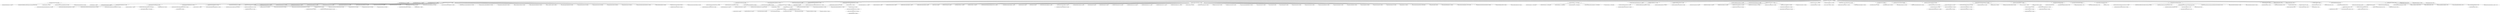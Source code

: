 digraph server {
	"io.cassandrareaper:cassandra-reaper:jar:4.1.0-SNAPSHOT" -> "com.google.guava:guava:jar:33.4.8-jre:compile" ; 
	"io.cassandrareaper:cassandra-reaper:jar:4.1.0-SNAPSHOT" -> "ch.qos.logback:logback-core:jar:1.3.14:compile" ; 
	"io.cassandrareaper:cassandra-reaper:jar:4.1.0-SNAPSHOT" -> "ch.qos.logback:logback-access:jar:1.3.14:compile" ; 
	"io.cassandrareaper:cassandra-reaper:jar:4.1.0-SNAPSHOT" -> "ch.qos.logback:logback-classic:jar:1.3.14:compile" ; 
	"io.cassandrareaper:cassandra-reaper:jar:4.1.0-SNAPSHOT" -> "io.dropwizard:dropwizard-core:jar:3.0.13:compile" ; 
	"io.cassandrareaper:cassandra-reaper:jar:4.1.0-SNAPSHOT" -> "io.dropwizard:dropwizard-client:jar:3.0.13:compile" ; 
	"io.cassandrareaper:cassandra-reaper:jar:4.1.0-SNAPSHOT" -> "io.dropwizard:dropwizard-metrics-graphite:jar:3.0.13:compile" ; 
	"io.cassandrareaper:cassandra-reaper:jar:4.1.0-SNAPSHOT" -> "io.dropwizard:dropwizard-assets:jar:3.0.13:compile" ; 
	"io.cassandrareaper:cassandra-reaper:jar:4.1.0-SNAPSHOT" -> "io.dropwizard.modules:dropwizard-cassandra:jar:3.0.0:compile" ; 
	"io.cassandrareaper:cassandra-reaper:jar:4.1.0-SNAPSHOT" -> "com.fasterxml.jackson.datatype:jackson-datatype-joda:jar:2.18.4:compile" ; 
	"io.cassandrareaper:cassandra-reaper:jar:4.1.0-SNAPSHOT" -> "org.apache.cassandra:cassandra-all:jar:4.1.8:compile" ; 
	"io.cassandrareaper:cassandra-reaper:jar:4.1.0-SNAPSHOT" -> "io.netty:netty-handler:jar:4.1.121.Final:compile" ; 
	"io.cassandrareaper:cassandra-reaper:jar:4.1.0-SNAPSHOT" -> "org.cognitor.cassandra:cassandra-migration:jar:2.6.1_v4:compile" ; 
	"io.cassandrareaper:cassandra-reaper:jar:4.1.0-SNAPSHOT" -> "io.prometheus:simpleclient:jar:0.12.0:compile" ; 
	"io.cassandrareaper:cassandra-reaper:jar:4.1.0-SNAPSHOT" -> "io.prometheus:simpleclient_servlet:jar:0.12.0:compile" ; 
	"io.cassandrareaper:cassandra-reaper:jar:4.1.0-SNAPSHOT" -> "io.prometheus:simpleclient_dropwizard:jar:0.12.0:compile" ; 
	"io.cassandrareaper:cassandra-reaper:jar:4.1.0-SNAPSHOT" -> "org.secnod.dropwizard:dropwizard-shiro:jar:0.4.0:compile" ; 
	"io.cassandrareaper:cassandra-reaper:jar:4.1.0-SNAPSHOT" -> "org.apache.shiro:shiro-core:jar:1.13.0:compile" ; 
	"io.cassandrareaper:cassandra-reaper:jar:4.1.0-SNAPSHOT" -> "org.apache.shiro:shiro-web:jar:1.13.0:compile" ; 
	"io.cassandrareaper:cassandra-reaper:jar:4.1.0-SNAPSHOT" -> "org.apache.shiro:shiro-jaxrs:jar:1.13.0:compile" ; 
	"io.cassandrareaper:cassandra-reaper:jar:4.1.0-SNAPSHOT" -> "org.apache.commons:commons-configuration2:jar:2.12.0:compile" ; 
	"io.cassandrareaper:cassandra-reaper:jar:4.1.0-SNAPSHOT" -> "io.jsonwebtoken:jjwt:jar:0.12.6:compile" ; 
	"io.cassandrareaper:cassandra-reaper:jar:4.1.0-SNAPSHOT" -> "org.glassfish.jersey.core:jersey-client:jar:2.35:compile" ; 
	"io.cassandrareaper:cassandra-reaper:jar:4.1.0-SNAPSHOT" -> "org.glassfish.jersey.media:jersey-media-sse:jar:2.35:compile" ; 
	"io.cassandrareaper:cassandra-reaper:jar:4.1.0-SNAPSHOT" -> "io.k8ssandra:datastax-mgmtapi-client-openapi:jar:0.1.104:compile" ; 
	"io.cassandrareaper:cassandra-reaper:jar:4.1.0-SNAPSHOT" -> "org.eclipse.store:storage-embedded:jar:2.1.3:compile" ; 
	"io.cassandrareaper:cassandra-reaper:jar:4.1.0-SNAPSHOT" -> "org.junit.jupiter:junit-jupiter-api:jar:5.9.3:test" ; 
	"io.cassandrareaper:cassandra-reaper:jar:4.1.0-SNAPSHOT" -> "org.junit.jupiter:junit-jupiter-engine:jar:5.9.3:test" ; 
	"io.cassandrareaper:cassandra-reaper:jar:4.1.0-SNAPSHOT" -> "org.junit.vintage:junit-vintage-engine:jar:5.9.3:test" ; 
	"io.cassandrareaper:cassandra-reaper:jar:4.1.0-SNAPSHOT" -> "io.dropwizard:dropwizard-testing:jar:3.0.13:test" ; 
	"io.cassandrareaper:cassandra-reaper:jar:4.1.0-SNAPSHOT" -> "org.mockito:mockito-core:jar:4.4.0:test" ; 
	"io.cassandrareaper:cassandra-reaper:jar:4.1.0-SNAPSHOT" -> "info.cukes:cucumber-java:jar:1.2.5:test" ; 
	"io.cassandrareaper:cassandra-reaper:jar:4.1.0-SNAPSHOT" -> "info.cukes:cucumber-junit:jar:1.2.5:test" ; 
	"io.cassandrareaper:cassandra-reaper:jar:4.1.0-SNAPSHOT" -> "org.awaitility:awaitility:jar:3.1.6:test" ; 
	"io.cassandrareaper:cassandra-reaper:jar:4.1.0-SNAPSHOT" -> "org.zapodot:embedded-ldap-junit:jar:0.9.0:test" ; 
	"io.cassandrareaper:cassandra-reaper:jar:4.1.0-SNAPSHOT" -> "org.apache.cxf:cxf-rt-rs-client:jar:3.4.5:test" ; 
	"io.cassandrareaper:cassandra-reaper:jar:4.1.0-SNAPSHOT" -> "org.apache.cxf:cxf-rt-rs-sse:jar:3.4.5:test" ; 
	"io.cassandrareaper:cassandra-reaper:jar:4.1.0-SNAPSHOT" -> "com.ibatis:ibatis2-common:jar:2.1.7.597:test" ; 
	"io.cassandrareaper:cassandra-reaper:jar:4.1.0-SNAPSHOT" -> "org.assertj:assertj-core:jar:3.21.0:test" ; 
	"com.google.guava:guava:jar:33.4.8-jre:compile" -> "com.google.guava:failureaccess:jar:1.0.3:compile" ; 
	"com.google.guava:guava:jar:33.4.8-jre:compile" -> "com.google.guava:listenablefuture:jar:9999.0-empty-to-avoid-conflict-with-guava:compile" ; 
	"com.google.guava:guava:jar:33.4.8-jre:compile" -> "org.jspecify:jspecify:jar:1.0.0:compile" ; 
	"com.google.guava:guava:jar:33.4.8-jre:compile" -> "com.google.errorprone:error_prone_annotations:jar:2.36.0:compile" ; 
	"com.google.guava:guava:jar:33.4.8-jre:compile" -> "com.google.j2objc:j2objc-annotations:jar:3.0.0:compile" ; 
	"ch.qos.logback:logback-classic:jar:1.3.14:compile" -> "org.slf4j:slf4j-api:jar:2.0.7:compile" ; 
	"io.dropwizard:dropwizard-core:jar:3.0.13:compile" -> "io.dropwizard:dropwizard-util:jar:3.0.13:compile" ; 
	"io.dropwizard:dropwizard-core:jar:3.0.13:compile" -> "io.dropwizard:dropwizard-jackson:jar:3.0.13:compile" ; 
	"io.dropwizard:dropwizard-core:jar:3.0.13:compile" -> "io.dropwizard:dropwizard-validation:jar:3.0.13:compile" ; 
	"io.dropwizard:dropwizard-core:jar:3.0.13:compile" -> "io.dropwizard:dropwizard-configuration:jar:3.0.13:compile" ; 
	"io.dropwizard:dropwizard-core:jar:3.0.13:compile" -> "io.dropwizard:dropwizard-logging:jar:3.0.13:compile" ; 
	"io.dropwizard:dropwizard-core:jar:3.0.13:compile" -> "io.dropwizard:dropwizard-metrics:jar:3.0.13:compile" ; 
	"io.dropwizard:dropwizard-core:jar:3.0.13:compile" -> "io.dropwizard:dropwizard-jersey:jar:3.0.13:compile" ; 
	"io.dropwizard:dropwizard-core:jar:3.0.13:compile" -> "io.dropwizard:dropwizard-servlets:jar:3.0.13:compile" ; 
	"io.dropwizard:dropwizard-core:jar:3.0.13:compile" -> "io.dropwizard:dropwizard-jetty:jar:3.0.13:compile" ; 
	"io.dropwizard:dropwizard-core:jar:3.0.13:compile" -> "io.dropwizard:dropwizard-lifecycle:jar:3.0.13:compile" ; 
	"io.dropwizard:dropwizard-core:jar:3.0.13:compile" -> "io.dropwizard:dropwizard-health:jar:3.0.13:compile" ; 
	"io.dropwizard:dropwizard-core:jar:3.0.13:compile" -> "io.dropwizard.metrics:metrics-core:jar:4.2.30:compile" ; 
	"io.dropwizard:dropwizard-core:jar:3.0.13:compile" -> "io.dropwizard.metrics:metrics-jetty10:jar:4.2.30:compile" ; 
	"io.dropwizard:dropwizard-core:jar:3.0.13:compile" -> "io.dropwizard.metrics:metrics-annotation:jar:4.2.30:compile" ; 
	"io.dropwizard:dropwizard-core:jar:3.0.13:compile" -> "io.dropwizard.metrics:metrics-jvm:jar:4.2.30:compile" ; 
	"io.dropwizard:dropwizard-core:jar:3.0.13:compile" -> "io.dropwizard.metrics:metrics-jmx:jar:4.2.30:compile" ; 
	"io.dropwizard:dropwizard-core:jar:3.0.13:compile" -> "io.dropwizard.metrics:metrics-servlets:jar:4.2.30:compile" ; 
	"io.dropwizard:dropwizard-core:jar:3.0.13:compile" -> "io.dropwizard.metrics:metrics-healthchecks:jar:4.2.30:compile" ; 
	"io.dropwizard:dropwizard-core:jar:3.0.13:compile" -> "io.dropwizard:dropwizard-request-logging:jar:3.0.13:compile" ; 
	"io.dropwizard:dropwizard-core:jar:3.0.13:compile" -> "com.fasterxml.jackson.core:jackson-annotations:jar:2.18.3:compile" ; 
	"io.dropwizard:dropwizard-core:jar:3.0.13:compile" -> "com.fasterxml.jackson.core:jackson-databind:jar:2.18.3:compile" ; 
	"io.dropwizard:dropwizard-core:jar:3.0.13:compile" -> "org.checkerframework:checker-qual:jar:3.49.1:compile" ; 
	"io.dropwizard:dropwizard-core:jar:3.0.13:compile" -> "jakarta.servlet:jakarta.servlet-api:jar:4.0.4:compile" ; 
	"io.dropwizard:dropwizard-core:jar:3.0.13:compile" -> "jakarta.validation:jakarta.validation-api:jar:2.0.2:compile" ; 
	"io.dropwizard:dropwizard-core:jar:3.0.13:compile" -> "jakarta.ws.rs:jakarta.ws.rs-api:jar:2.1.6:compile" ; 
	"io.dropwizard:dropwizard-core:jar:3.0.13:compile" -> "net.sourceforge.argparse4j:argparse4j:jar:0.9.0:compile" ; 
	"io.dropwizard:dropwizard-core:jar:3.0.13:compile" -> "org.eclipse.jetty:jetty-security:jar:10.0.25:compile" ; 
	"io.dropwizard:dropwizard-core:jar:3.0.13:compile" -> "org.eclipse.jetty:jetty-server:jar:10.0.25:compile" ; 
	"io.dropwizard:dropwizard-core:jar:3.0.13:compile" -> "org.eclipse.jetty:jetty-servlet:jar:10.0.25:compile" ; 
	"io.dropwizard:dropwizard-core:jar:3.0.13:compile" -> "org.eclipse.jetty:jetty-util:jar:10.0.25:compile" ; 
	"io.dropwizard:dropwizard-core:jar:3.0.13:compile" -> "org.eclipse.jetty.toolchain.setuid:jetty-setuid-java:jar:1.0.4:compile" ; 
	"io.dropwizard:dropwizard-core:jar:3.0.13:compile" -> "jakarta.inject:jakarta.inject-api:jar:1.0.5:compile" ; 
	"io.dropwizard:dropwizard-core:jar:3.0.13:compile" -> "org.glassfish.jersey.core:jersey-common:jar:2.46:compile" ; 
	"io.dropwizard:dropwizard-core:jar:3.0.13:compile" -> "org.glassfish.jersey.ext:jersey-bean-validation:jar:2.46:compile" ; 
	"io.dropwizard:dropwizard-jackson:jar:3.0.13:compile" -> "com.fasterxml.jackson.datatype:jackson-datatype-guava:jar:2.18.3:compile" ; 
	"io.dropwizard:dropwizard-jackson:jar:3.0.13:compile" -> "com.fasterxml.jackson.datatype:jackson-datatype-jdk8:jar:2.18.3:compile" ; 
	"io.dropwizard:dropwizard-jackson:jar:3.0.13:compile" -> "com.fasterxml.jackson.module:jackson-module-parameter-names:jar:2.18.3:compile" ; 
	"io.dropwizard:dropwizard-jackson:jar:3.0.13:compile" -> "com.fasterxml.jackson.module:jackson-module-blackbird:jar:2.18.3:compile" ; 
	"io.dropwizard:dropwizard-validation:jar:3.0.13:compile" -> "com.fasterxml:classmate:jar:1.7.0:compile" ; 
	"io.dropwizard:dropwizard-validation:jar:3.0.13:compile" -> "org.hibernate.validator:hibernate-validator:jar:6.2.5.Final:compile" ; 
	"io.dropwizard:dropwizard-validation:jar:3.0.13:compile" -> "org.glassfish:jakarta.el:jar:3.0.4:compile" ; 
	"org.hibernate.validator:hibernate-validator:jar:6.2.5.Final:compile" -> "org.jboss.logging:jboss-logging:jar:3.4.1.Final:compile" ; 
	"io.dropwizard:dropwizard-configuration:jar:3.0.13:compile" -> "com.fasterxml.jackson.dataformat:jackson-dataformat-yaml:jar:2.18.3:compile" ; 
	"com.fasterxml.jackson.dataformat:jackson-dataformat-yaml:jar:2.18.3:compile" -> "org.yaml:snakeyaml:jar:2.3:compile" ; 
	"io.dropwizard:dropwizard-logging:jar:3.0.13:compile" -> "org.slf4j:jul-to-slf4j:jar:2.0.17:compile" ; 
	"io.dropwizard:dropwizard-logging:jar:3.0.13:compile" -> "io.dropwizard.logback:logback-throttling-appender:jar:1.3.2:compile" ; 
	"io.dropwizard:dropwizard-jersey:jar:3.0.13:compile" -> "org.glassfish.jersey.ext:jersey-metainf-services:jar:2.46:runtime" ; 
	"io.dropwizard:dropwizard-jersey:jar:3.0.13:compile" -> "org.glassfish.jersey.inject:jersey-hk2:jar:2.46:runtime" ; 
	"io.dropwizard:dropwizard-jersey:jar:3.0.13:compile" -> "org.javassist:javassist:jar:3.30.2-GA:compile" ; 
	"io.dropwizard:dropwizard-jersey:jar:3.0.13:compile" -> "io.dropwizard.metrics:metrics-jersey2:jar:4.2.30:compile" ; 
	"io.dropwizard:dropwizard-jersey:jar:3.0.13:compile" -> "com.fasterxml.jackson.module:jackson-module-jaxb-annotations:jar:2.18.3:compile" ; 
	"io.dropwizard:dropwizard-jersey:jar:3.0.13:compile" -> "org.glassfish.hk2:hk2-api:jar:2.6.1:compile" ; 
	"io.dropwizard:dropwizard-jersey:jar:3.0.13:compile" -> "org.glassfish.jersey.containers:jersey-container-servlet:jar:2.46:runtime" ; 
	"io.dropwizard:dropwizard-jersey:jar:3.0.13:compile" -> "org.eclipse.jetty:jetty-io:jar:10.0.25:compile" ; 
	"org.glassfish.jersey.inject:jersey-hk2:jar:2.46:runtime" -> "org.glassfish.hk2:hk2-locator:jar:2.6.1:runtime" ; 
	"org.glassfish.hk2:hk2-api:jar:2.6.1:compile" -> "org.glassfish.hk2:hk2-utils:jar:2.6.1:compile" ; 
	"org.glassfish.hk2:hk2-api:jar:2.6.1:compile" -> "org.glassfish.hk2.external:aopalliance-repackaged:jar:2.6.1:compile" ; 
	"io.dropwizard:dropwizard-jetty:jar:3.0.13:compile" -> "org.eclipse.jetty:jetty-servlets:jar:10.0.25:compile" ; 
	"io.dropwizard:dropwizard-jetty:jar:3.0.13:compile" -> "org.eclipse.jetty:jetty-http:jar:10.0.25:compile" ; 
	"io.dropwizard.metrics:metrics-servlets:jar:4.2.30:compile" -> "io.dropwizard.metrics:metrics-json:jar:4.2.30:compile" ; 
	"io.dropwizard.metrics:metrics-servlets:jar:4.2.30:compile" -> "com.helger:profiler:jar:1.1.1:compile" ; 
	"org.glassfish.jersey.core:jersey-common:jar:2.46:compile" -> "org.glassfish.hk2:osgi-resource-locator:jar:1.0.3:compile" ; 
	"io.dropwizard:dropwizard-client:jar:3.0.13:compile" -> "org.apache.httpcomponents.client5:httpclient5:jar:5.4.3:compile" ; 
	"io.dropwizard:dropwizard-client:jar:3.0.13:compile" -> "org.apache.httpcomponents.core5:httpcore5:jar:5.3.4:compile" ; 
	"io.dropwizard:dropwizard-client:jar:3.0.13:compile" -> "io.dropwizard.metrics:metrics-httpclient5:jar:4.2.30:compile" ; 
	"org.apache.httpcomponents.client5:httpclient5:jar:5.4.3:compile" -> "org.apache.httpcomponents.core5:httpcore5-h2:jar:5.3.4:compile" ; 
	"io.dropwizard:dropwizard-metrics-graphite:jar:3.0.13:compile" -> "io.dropwizard.metrics:metrics-graphite:jar:4.2.30:compile" ; 
	"io.dropwizard.metrics:metrics-graphite:jar:4.2.30:compile" -> "com.rabbitmq:amqp-client:jar:5.24.0:compile" ; 
	"io.dropwizard.modules:dropwizard-cassandra:jar:3.0.0:compile" -> "com.datastax.oss:java-driver-core:jar:4.17.0:compile" ; 
	"io.dropwizard.modules:dropwizard-cassandra:jar:3.0.0:compile" -> "org.lz4:lz4-java:jar:1.8.0:compile" ; 
	"io.dropwizard.modules:dropwizard-cassandra:jar:3.0.0:compile" -> "io.zipkin.brave.cassandra:brave-instrumentation-cassandra-driver:jar:0.11.1:compile" ; 
	"com.datastax.oss:java-driver-core:jar:4.17.0:compile" -> "com.datastax.oss:native-protocol:jar:1.5.1:compile" ; 
	"com.datastax.oss:java-driver-core:jar:4.17.0:compile" -> "com.datastax.oss:java-driver-shaded-guava:jar:25.1-jre-graal-sub-1:compile" ; 
	"com.datastax.oss:java-driver-core:jar:4.17.0:compile" -> "com.typesafe:config:jar:1.4.1:compile" ; 
	"com.datastax.oss:java-driver-core:jar:4.17.0:compile" -> "com.github.jnr:jnr-posix:jar:3.1.15:compile" ; 
	"com.datastax.oss:java-driver-core:jar:4.17.0:compile" -> "org.reactivestreams:reactive-streams:jar:1.0.3:compile" ; 
	"com.datastax.oss:java-driver-core:jar:4.17.0:compile" -> "com.github.stephenc.jcip:jcip-annotations:jar:1.0-1:compile" ; 
	"com.datastax.oss:java-driver-core:jar:4.17.0:compile" -> "com.github.spotbugs:spotbugs-annotations:jar:3.1.12:compile" ; 
	"com.github.jnr:jnr-posix:jar:3.1.15:compile" -> "com.github.jnr:jnr-ffi:jar:2.2.11:compile" ; 
	"com.github.jnr:jnr-posix:jar:3.1.15:compile" -> "com.github.jnr:jnr-constants:jar:0.10.3:compile" ; 
	"com.github.jnr:jnr-ffi:jar:2.2.11:compile" -> "com.github.jnr:jffi:jar:1.3.9:compile" ; 
	"com.github.jnr:jnr-ffi:jar:2.2.11:compile" -> "com.github.jnr:jffi:jar:native:1.3.9:runtime" ; 
	"com.github.jnr:jnr-ffi:jar:2.2.11:compile" -> "org.ow2.asm:asm-commons:jar:9.2:compile" ; 
	"com.github.jnr:jnr-ffi:jar:2.2.11:compile" -> "org.ow2.asm:asm-analysis:jar:9.2:compile" ; 
	"com.github.jnr:jnr-ffi:jar:2.2.11:compile" -> "org.ow2.asm:asm-tree:jar:9.2:compile" ; 
	"com.github.jnr:jnr-ffi:jar:2.2.11:compile" -> "org.ow2.asm:asm-util:jar:9.2:compile" ; 
	"com.github.jnr:jnr-ffi:jar:2.2.11:compile" -> "com.github.jnr:jnr-a64asm:jar:1.0.0:compile" ; 
	"com.github.jnr:jnr-ffi:jar:2.2.11:compile" -> "com.github.jnr:jnr-x86asm:jar:1.0.2:compile" ; 
	"io.zipkin.brave.cassandra:brave-instrumentation-cassandra-driver:jar:0.11.1:compile" -> "io.zipkin.brave:brave:jar:5.13.3:compile" ; 
	"io.zipkin.brave:brave:jar:5.13.3:compile" -> "io.zipkin.reporter2:zipkin-reporter-brave:jar:2.16.3:compile" ; 
	"io.zipkin.reporter2:zipkin-reporter-brave:jar:2.16.3:compile" -> "io.zipkin.reporter2:zipkin-reporter:jar:2.16.3:compile" ; 
	"io.zipkin.reporter2:zipkin-reporter:jar:2.16.3:compile" -> "io.zipkin.zipkin2:zipkin:jar:2.23.2:compile" ; 
	"com.fasterxml.jackson.datatype:jackson-datatype-joda:jar:2.18.4:compile" -> "com.fasterxml.jackson.core:jackson-core:jar:2.18.4:compile" ; 
	"com.fasterxml.jackson.datatype:jackson-datatype-joda:jar:2.18.4:compile" -> "joda-time:joda-time:jar:2.12.7:compile" ; 
	"org.apache.cassandra:cassandra-all:jar:4.1.8:compile" -> "org.xerial.snappy:snappy-java:jar:1.1.10.4:compile" ; 
	"org.apache.cassandra:cassandra-all:jar:4.1.8:compile" -> "commons-cli:commons-cli:jar:1.1:compile" ; 
	"org.apache.cassandra:cassandra-all:jar:4.1.8:compile" -> "commons-codec:commons-codec:jar:1.9:compile" ; 
	"org.apache.cassandra:cassandra-all:jar:4.1.8:compile" -> "org.apache.commons:commons-lang3:jar:3.11:compile" ; 
	"org.apache.cassandra:cassandra-all:jar:4.1.8:compile" -> "org.apache.commons:commons-math3:jar:3.2:compile" ; 
	"org.apache.cassandra:cassandra-all:jar:4.1.8:compile" -> "org.antlr:ST4:jar:4.0.8:compile" ; 
	"org.apache.cassandra:cassandra-all:jar:4.1.8:compile" -> "org.antlr:antlr-runtime:jar:3.5.2:compile" ; 
	"org.apache.cassandra:cassandra-all:jar:4.1.8:compile" -> "org.slf4j:log4j-over-slf4j:jar:1.7.25:compile" ; 
	"org.apache.cassandra:cassandra-all:jar:4.1.8:compile" -> "org.slf4j:jcl-over-slf4j:jar:1.7.25:compile" ; 
	"org.apache.cassandra:cassandra-all:jar:4.1.8:compile" -> "com.fasterxml.jackson.datatype:jackson-datatype-jsr310:jar:2.13.2:compile" ; 
	"org.apache.cassandra:cassandra-all:jar:4.1.8:compile" -> "com.googlecode.json-simple:json-simple:jar:1.1:compile" ; 
	"org.apache.cassandra:cassandra-all:jar:4.1.8:compile" -> "org.mindrot:jbcrypt:jar:0.4:compile" ; 
	"org.apache.cassandra:cassandra-all:jar:4.1.8:compile" -> "io.airlift:airline:jar:0.8:compile" ; 
	"org.apache.cassandra:cassandra-all:jar:4.1.8:compile" -> "io.dropwizard.metrics:metrics-logback:jar:3.1.5:compile" ; 
	"org.apache.cassandra:cassandra-all:jar:4.1.8:compile" -> "com.addthis.metrics:reporter-config3:jar:3.0.3:compile" ; 
	"org.apache.cassandra:cassandra-all:jar:4.1.8:compile" -> "com.clearspring.analytics:stream:jar:2.5.2:compile" ; 
	"org.apache.cassandra:cassandra-all:jar:4.1.8:compile" -> "net.java.dev.jna:jna:jar:5.9.0:compile" ; 
	"org.apache.cassandra:cassandra-all:jar:4.1.8:compile" -> "com.github.jbellis:jamm:jar:0.3.2:compile" ; 
	"org.apache.cassandra:cassandra-all:jar:4.1.8:compile" -> "net.openhft:chronicle-queue:jar:5.20.123:compile" ; 
	"org.apache.cassandra:cassandra-all:jar:4.1.8:compile" -> "net.openhft:chronicle-core:jar:2.20.126:compile" ; 
	"org.apache.cassandra:cassandra-all:jar:4.1.8:compile" -> "net.openhft:chronicle-bytes:jar:2.20.111:compile" ; 
	"org.apache.cassandra:cassandra-all:jar:4.1.8:compile" -> "net.openhft:chronicle-wire:jar:2.20.117:compile" ; 
	"org.apache.cassandra:cassandra-all:jar:4.1.8:compile" -> "net.openhft:chronicle-threads:jar:2.20.111:compile" ; 
	"org.apache.cassandra:cassandra-all:jar:4.1.8:compile" -> "org.fusesource:sigar:jar:1.6.4:compile" ; 
	"org.apache.cassandra:cassandra-all:jar:4.1.8:compile" -> "org.eclipse.jdt.core.compiler:ecj:jar:4.6.1:compile" ; 
	"org.apache.cassandra:cassandra-all:jar:4.1.8:compile" -> "org.caffinitas.ohc:ohc-core:jar:0.5.1:compile" ; 
	"org.apache.cassandra:cassandra-all:jar:4.1.8:compile" -> "org.caffinitas.ohc:ohc-core-j8:jar:0.5.1:compile" ; 
	"org.apache.cassandra:cassandra-all:jar:4.1.8:compile" -> "com.github.ben-manes.caffeine:caffeine:jar:2.9.2:compile" ; 
	"org.apache.cassandra:cassandra-all:jar:4.1.8:compile" -> "org.jctools:jctools-core:jar:3.1.0:compile" ; 
	"org.apache.cassandra:cassandra-all:jar:4.1.8:compile" -> "org.ow2.asm:asm:jar:9.1:compile" ; 
	"org.apache.cassandra:cassandra-all:jar:4.1.8:compile" -> "com.carrotsearch:hppc:jar:0.8.1:compile" ; 
	"org.apache.cassandra:cassandra-all:jar:4.1.8:compile" -> "org.gridkit.jvmtool:sjk-cli:jar:0.14:compile" ; 
	"org.apache.cassandra:cassandra-all:jar:4.1.8:compile" -> "org.gridkit.jvmtool:sjk-core:jar:0.14:compile" ; 
	"org.apache.cassandra:cassandra-all:jar:4.1.8:compile" -> "org.gridkit.jvmtool:sjk-stacktrace:jar:0.14:compile" ; 
	"org.apache.cassandra:cassandra-all:jar:4.1.8:compile" -> "org.gridkit.jvmtool:mxdump:jar:0.14:compile" ; 
	"org.apache.cassandra:cassandra-all:jar:4.1.8:compile" -> "org.gridkit.lab:jvm-attach-api:jar:1.5:compile" ; 
	"org.apache.cassandra:cassandra-all:jar:4.1.8:compile" -> "com.beust:jcommander:jar:1.30:compile" ; 
	"org.apache.cassandra:cassandra-all:jar:4.1.8:compile" -> "org.gridkit.jvmtool:sjk-json:jar:0.14:compile" ; 
	"org.apache.cassandra:cassandra-all:jar:4.1.8:compile" -> "com.github.luben:zstd-jni:jar:1.5.5-1:compile" ; 
	"org.apache.cassandra:cassandra-all:jar:4.1.8:compile" -> "org.psjava:psjava:jar:0.1.19:compile" ; 
	"org.apache.cassandra:cassandra-all:jar:4.1.8:compile" -> "io.netty:netty-tcnative-boringssl-static:jar:2.0.36.Final:compile" ; 
	"org.apache.cassandra:cassandra-all:jar:4.1.8:compile" -> "javax.inject:javax.inject:jar:1:compile" ; 
	"org.apache.cassandra:cassandra-all:jar:4.1.8:compile" -> "org.hdrhistogram:HdrHistogram:jar:2.1.12:compile" ; 
	"org.apache.cassandra:cassandra-all:jar:4.1.8:compile" -> "com.github.rholder:snowball-stemmer:jar:1.3.0.581.1:compile" ; 
	"org.apache.cassandra:cassandra-all:jar:4.1.8:compile" -> "com.googlecode.concurrent-trees:concurrent-trees:jar:2.4.0:compile" ; 
	"org.apache.cassandra:cassandra-all:jar:4.1.8:compile" -> "com.google.code.findbugs:jsr305:jar:2.0.2:compile" ; 
	"org.apache.cassandra:cassandra-all:jar:4.1.8:compile" -> "com.github.seancfoley:ipaddress:jar:5.3.3:compile" ; 
	"com.addthis.metrics:reporter-config3:jar:3.0.3:compile" -> "com.addthis.metrics:reporter-config-base:jar:3.0.3:compile" ; 
	"io.netty:netty-handler:jar:4.1.121.Final:compile" -> "io.netty:netty-common:jar:4.1.121.Final:compile" ; 
	"io.netty:netty-handler:jar:4.1.121.Final:compile" -> "io.netty:netty-resolver:jar:4.1.121.Final:compile" ; 
	"io.netty:netty-handler:jar:4.1.121.Final:compile" -> "io.netty:netty-buffer:jar:4.1.121.Final:compile" ; 
	"io.netty:netty-handler:jar:4.1.121.Final:compile" -> "io.netty:netty-transport:jar:4.1.121.Final:compile" ; 
	"io.netty:netty-handler:jar:4.1.121.Final:compile" -> "io.netty:netty-transport-native-unix-common:jar:4.1.121.Final:compile" ; 
	"io.netty:netty-handler:jar:4.1.121.Final:compile" -> "io.netty:netty-codec:jar:4.1.121.Final:compile" ; 
	"io.prometheus:simpleclient:jar:0.12.0:compile" -> "io.prometheus:simpleclient_tracer_otel:jar:0.12.0:compile" ; 
	"io.prometheus:simpleclient:jar:0.12.0:compile" -> "io.prometheus:simpleclient_tracer_otel_agent:jar:0.12.0:compile" ; 
	"io.prometheus:simpleclient_tracer_otel:jar:0.12.0:compile" -> "io.prometheus:simpleclient_tracer_common:jar:0.12.0:compile" ; 
	"io.prometheus:simpleclient_servlet:jar:0.12.0:compile" -> "io.prometheus:simpleclient_common:jar:0.12.0:compile" ; 
	"io.prometheus:simpleclient_servlet:jar:0.12.0:compile" -> "io.prometheus:simpleclient_servlet_common:jar:0.12.0:compile" ; 
	"org.secnod.dropwizard:dropwizard-shiro:jar:0.4.0:compile" -> "org.secnod.shiro:shiro-jersey:jar:0.3.0:compile" ; 
	"org.apache.shiro:shiro-core:jar:1.13.0:compile" -> "org.apache.shiro:shiro-lang:jar:1.13.0:compile" ; 
	"org.apache.shiro:shiro-core:jar:1.13.0:compile" -> "org.apache.shiro:shiro-cache:jar:1.13.0:compile" ; 
	"org.apache.shiro:shiro-core:jar:1.13.0:compile" -> "org.apache.shiro:shiro-crypto-hash:jar:1.13.0:compile" ; 
	"org.apache.shiro:shiro-core:jar:1.13.0:compile" -> "org.apache.shiro:shiro-crypto-cipher:jar:1.13.0:compile" ; 
	"org.apache.shiro:shiro-core:jar:1.13.0:compile" -> "org.apache.shiro:shiro-config-core:jar:1.13.0:compile" ; 
	"org.apache.shiro:shiro-core:jar:1.13.0:compile" -> "org.apache.shiro:shiro-config-ogdl:jar:1.13.0:compile" ; 
	"org.apache.shiro:shiro-core:jar:1.13.0:compile" -> "org.apache.shiro:shiro-event:jar:1.13.0:compile" ; 
	"org.apache.shiro:shiro-crypto-hash:jar:1.13.0:compile" -> "org.apache.shiro:shiro-crypto-core:jar:1.13.0:compile" ; 
	"org.apache.shiro:shiro-config-ogdl:jar:1.13.0:compile" -> "commons-beanutils:commons-beanutils:jar:1.9.4:compile" ; 
	"commons-beanutils:commons-beanutils:jar:1.9.4:compile" -> "commons-collections:commons-collections:jar:3.2.2:compile" ; 
	"org.apache.shiro:shiro-web:jar:1.13.0:compile" -> "org.owasp.encoder:encoder:jar:1.2.3:compile" ; 
	"org.apache.shiro:shiro-jaxrs:jar:1.13.0:compile" -> "javax.ws.rs:javax.ws.rs-api:jar:2.1.1:compile" ; 
	"org.apache.commons:commons-configuration2:jar:2.12.0:compile" -> "org.apache.commons:commons-text:jar:1.13.1:compile" ; 
	"org.apache.commons:commons-configuration2:jar:2.12.0:compile" -> "commons-logging:commons-logging:jar:1.3.5:compile" ; 
	"io.jsonwebtoken:jjwt:jar:0.12.6:compile" -> "io.jsonwebtoken:jjwt-api:jar:0.12.6:compile" ; 
	"io.jsonwebtoken:jjwt:jar:0.12.6:compile" -> "io.jsonwebtoken:jjwt-impl:jar:0.12.6:runtime" ; 
	"io.jsonwebtoken:jjwt:jar:0.12.6:compile" -> "io.jsonwebtoken:jjwt-jackson:jar:0.12.6:runtime" ; 
	"org.glassfish.jersey.core:jersey-client:jar:2.35:compile" -> "org.glassfish.hk2.external:jakarta.inject:jar:2.6.1:compile" ; 
	"org.glassfish.jersey.media:jersey-media-sse:jar:2.35:compile" -> "org.glassfish.jersey.core:jersey-server:jar:2.35:compile" ; 
	"io.k8ssandra:datastax-mgmtapi-client-openapi:jar:0.1.104:compile" -> "com.squareup.okhttp3:okhttp:jar:4.10.0:compile" ; 
	"io.k8ssandra:datastax-mgmtapi-client-openapi:jar:0.1.104:compile" -> "com.squareup.okhttp3:logging-interceptor:jar:4.10.0:compile" ; 
	"io.k8ssandra:datastax-mgmtapi-client-openapi:jar:0.1.104:compile" -> "com.google.code.gson:gson:jar:2.9.1:compile" ; 
	"io.k8ssandra:datastax-mgmtapi-client-openapi:jar:0.1.104:compile" -> "io.gsonfire:gson-fire:jar:1.8.5:compile" ; 
	"io.k8ssandra:datastax-mgmtapi-client-openapi:jar:0.1.104:compile" -> "org.openapitools:jackson-databind-nullable:jar:0.2.6:compile" ; 
	"io.k8ssandra:datastax-mgmtapi-client-openapi:jar:0.1.104:compile" -> "javax.ws.rs:jsr311-api:jar:1.1.1:compile" ; 
	"com.squareup.okhttp3:okhttp:jar:4.10.0:compile" -> "com.squareup.okio:okio-jvm:jar:3.0.0:compile" ; 
	"com.squareup.okhttp3:okhttp:jar:4.10.0:compile" -> "org.jetbrains.kotlin:kotlin-stdlib:jar:1.6.20:compile" ; 
	"com.squareup.okio:okio-jvm:jar:3.0.0:compile" -> "org.jetbrains.kotlin:kotlin-stdlib-common:jar:1.5.31:compile" ; 
	"org.jetbrains.kotlin:kotlin-stdlib:jar:1.6.20:compile" -> "org.jetbrains:annotations:jar:13.0:compile" ; 
	"com.squareup.okhttp3:logging-interceptor:jar:4.10.0:compile" -> "org.jetbrains.kotlin:kotlin-stdlib-jdk8:jar:1.6.10:compile" ; 
	"org.jetbrains.kotlin:kotlin-stdlib-jdk8:jar:1.6.10:compile" -> "org.jetbrains.kotlin:kotlin-stdlib-jdk7:jar:1.6.10:compile" ; 
	"org.eclipse.store:storage-embedded:jar:2.1.3:compile" -> "org.eclipse.store:storage:jar:2.1.3:compile" ; 
	"org.eclipse.store:storage:jar:2.1.3:compile" -> "org.eclipse.store:afs-nio:jar:2.1.3:compile" ; 
	"org.eclipse.store:storage:jar:2.1.3:compile" -> "org.eclipse.serializer:persistence-binary:jar:2.1.3:compile" ; 
	"org.eclipse.store:afs-nio:jar:2.1.3:compile" -> "org.eclipse.serializer:afs:jar:2.1.3:compile" ; 
	"org.eclipse.serializer:afs:jar:2.1.3:compile" -> "org.eclipse.serializer:base:jar:2.1.3:compile" ; 
	"org.eclipse.serializer:persistence-binary:jar:2.1.3:compile" -> "org.eclipse.serializer:persistence:jar:2.1.3:compile" ; 
	"org.junit.jupiter:junit-jupiter-api:jar:5.9.3:test" -> "org.opentest4j:opentest4j:jar:1.2.0:test" ; 
	"org.junit.jupiter:junit-jupiter-api:jar:5.9.3:test" -> "org.junit.platform:junit-platform-commons:jar:1.9.3:test" ; 
	"org.junit.jupiter:junit-jupiter-api:jar:5.9.3:test" -> "org.apiguardian:apiguardian-api:jar:1.1.2:test" ; 
	"org.junit.jupiter:junit-jupiter-engine:jar:5.9.3:test" -> "org.junit.platform:junit-platform-engine:jar:1.9.3:test" ; 
	"org.junit.vintage:junit-vintage-engine:jar:5.9.3:test" -> "junit:junit:jar:4.13.2:test" ; 
	"io.dropwizard:dropwizard-testing:jar:3.0.13:test" -> "com.fasterxml.jackson.jaxrs:jackson-jaxrs-json-provider:jar:2.18.3:compile" ; 
	"io.dropwizard:dropwizard-testing:jar:3.0.13:test" -> "org.glassfish.jersey.containers:jersey-container-servlet-core:jar:2.46:compile" ; 
	"io.dropwizard:dropwizard-testing:jar:3.0.13:test" -> "org.glassfish.jersey.connectors:jersey-apache5-connector:jar:2.46:test" ; 
	"io.dropwizard:dropwizard-testing:jar:3.0.13:test" -> "org.glassfish.jersey.test-framework:jersey-test-framework-core:jar:2.46:test" ; 
	"io.dropwizard:dropwizard-testing:jar:3.0.13:test" -> "org.glassfish.jersey.test-framework.providers:jersey-test-framework-provider-inmemory:jar:2.46:test" ; 
	"io.dropwizard:dropwizard-testing:jar:3.0.13:test" -> "jakarta.activation:jakarta.activation-api:jar:1.2.2:compile" ; 
	"io.dropwizard:dropwizard-testing:jar:3.0.13:test" -> "jakarta.xml.bind:jakarta.xml.bind-api:jar:2.3.3:compile" ; 
	"com.fasterxml.jackson.jaxrs:jackson-jaxrs-json-provider:jar:2.18.3:compile" -> "com.fasterxml.jackson.jaxrs:jackson-jaxrs-base:jar:2.18.3:compile" ; 
	"org.glassfish.jersey.test-framework:jersey-test-framework-core:jar:2.46:test" -> "org.glassfish.jersey.media:jersey-media-jaxb:jar:2.46:test" ; 
	"org.glassfish.jersey.test-framework:jersey-test-framework-core:jar:2.46:test" -> "org.junit.jupiter:junit-jupiter:jar:5.11.0:test" ; 
	"org.glassfish.jersey.test-framework:jersey-test-framework-core:jar:2.46:test" -> "org.hamcrest:hamcrest:jar:3.0:test" ; 
	"org.junit.jupiter:junit-jupiter:jar:5.11.0:test" -> "org.junit.jupiter:junit-jupiter-params:jar:5.11.0:test" ; 
	"org.mockito:mockito-core:jar:4.4.0:test" -> "net.bytebuddy:byte-buddy:jar:1.12.8:test" ; 
	"org.mockito:mockito-core:jar:4.4.0:test" -> "net.bytebuddy:byte-buddy-agent:jar:1.12.8:test" ; 
	"org.mockito:mockito-core:jar:4.4.0:test" -> "org.objenesis:objenesis:jar:3.2:test" ; 
	"info.cukes:cucumber-java:jar:1.2.5:test" -> "info.cukes:cucumber-core:jar:1.2.5:test" ; 
	"info.cukes:cucumber-core:jar:1.2.5:test" -> "info.cukes:cucumber-html:jar:0.2.3:test" ; 
	"info.cukes:cucumber-core:jar:1.2.5:test" -> "info.cukes:cucumber-jvm-deps:jar:1.0.5:test" ; 
	"info.cukes:cucumber-core:jar:1.2.5:test" -> "info.cukes:gherkin:jar:2.12.2:test" ; 
	"org.awaitility:awaitility:jar:3.1.6:test" -> "org.hamcrest:hamcrest-library:jar:1.3:test" ; 
	"org.awaitility:awaitility:jar:3.1.6:test" -> "org.hamcrest:hamcrest-core:jar:1.3:test" ; 
	"org.zapodot:embedded-ldap-junit:jar:0.9.0:test" -> "com.unboundid:unboundid-ldapsdk:jar:6.0.5:test" ; 
	"org.apache.cxf:cxf-rt-rs-client:jar:3.4.5:test" -> "org.apache.cxf:cxf-rt-transports-http:jar:3.4.5:test" ; 
	"org.apache.cxf:cxf-rt-rs-client:jar:3.4.5:test" -> "org.apache.cxf:cxf-core:jar:3.4.5:test" ; 
	"org.apache.cxf:cxf-rt-rs-client:jar:3.4.5:test" -> "org.apache.cxf:cxf-rt-frontend-jaxrs:jar:3.4.5:test" ; 
	"org.apache.cxf:cxf-rt-rs-client:jar:3.4.5:test" -> "jakarta.annotation:jakarta.annotation-api:jar:1.3.5:compile" ; 
	"org.apache.cxf:cxf-rt-rs-client:jar:3.4.5:test" -> "jakarta.xml.ws:jakarta.xml.ws-api:jar:2.3.3:test" ; 
	"org.apache.cxf:cxf-rt-rs-client:jar:3.4.5:test" -> "jakarta.jws:jakarta.jws-api:jar:2.1.0:test" ; 
	"org.apache.cxf:cxf-rt-rs-client:jar:3.4.5:test" -> "jakarta.xml.soap:jakarta.xml.soap-api:jar:1.4.2:test" ; 
	"org.apache.cxf:cxf-rt-rs-client:jar:3.4.5:test" -> "com.sun.activation:jakarta.activation:jar:1.2.2:test" ; 
	"org.apache.cxf:cxf-rt-rs-client:jar:3.4.5:test" -> "com.sun.xml.messaging.saaj:saaj-impl:jar:1.5.3:test" ; 
	"org.apache.cxf:cxf-rt-rs-client:jar:3.4.5:test" -> "org.apache.geronimo.specs:geronimo-jta_1.1_spec:jar:1.1.1:test" ; 
	"org.apache.cxf:cxf-core:jar:3.4.5:test" -> "org.glassfish.jaxb:jaxb-runtime:jar:2.3.4:test" ; 
	"org.apache.cxf:cxf-core:jar:3.4.5:test" -> "com.fasterxml.woodstox:woodstox-core:jar:6.2.6:test" ; 
	"org.apache.cxf:cxf-core:jar:3.4.5:test" -> "org.apache.ws.xmlschema:xmlschema-core:jar:2.2.5:test" ; 
	"org.glassfish.jaxb:jaxb-runtime:jar:2.3.4:test" -> "org.glassfish.jaxb:txw2:jar:2.3.4:test" ; 
	"org.glassfish.jaxb:jaxb-runtime:jar:2.3.4:test" -> "com.sun.istack:istack-commons-runtime:jar:3.0.12:test" ; 
	"com.fasterxml.woodstox:woodstox-core:jar:6.2.6:test" -> "org.codehaus.woodstox:stax2-api:jar:4.2.1:test" ; 
	"org.apache.cxf:cxf-rt-frontend-jaxrs:jar:3.4.5:test" -> "org.apache.cxf:cxf-rt-security:jar:3.4.5:test" ; 
	"com.sun.xml.messaging.saaj:saaj-impl:jar:1.5.3:test" -> "org.jvnet.staxex:stax-ex:jar:1.8.3:test" ; 
}
